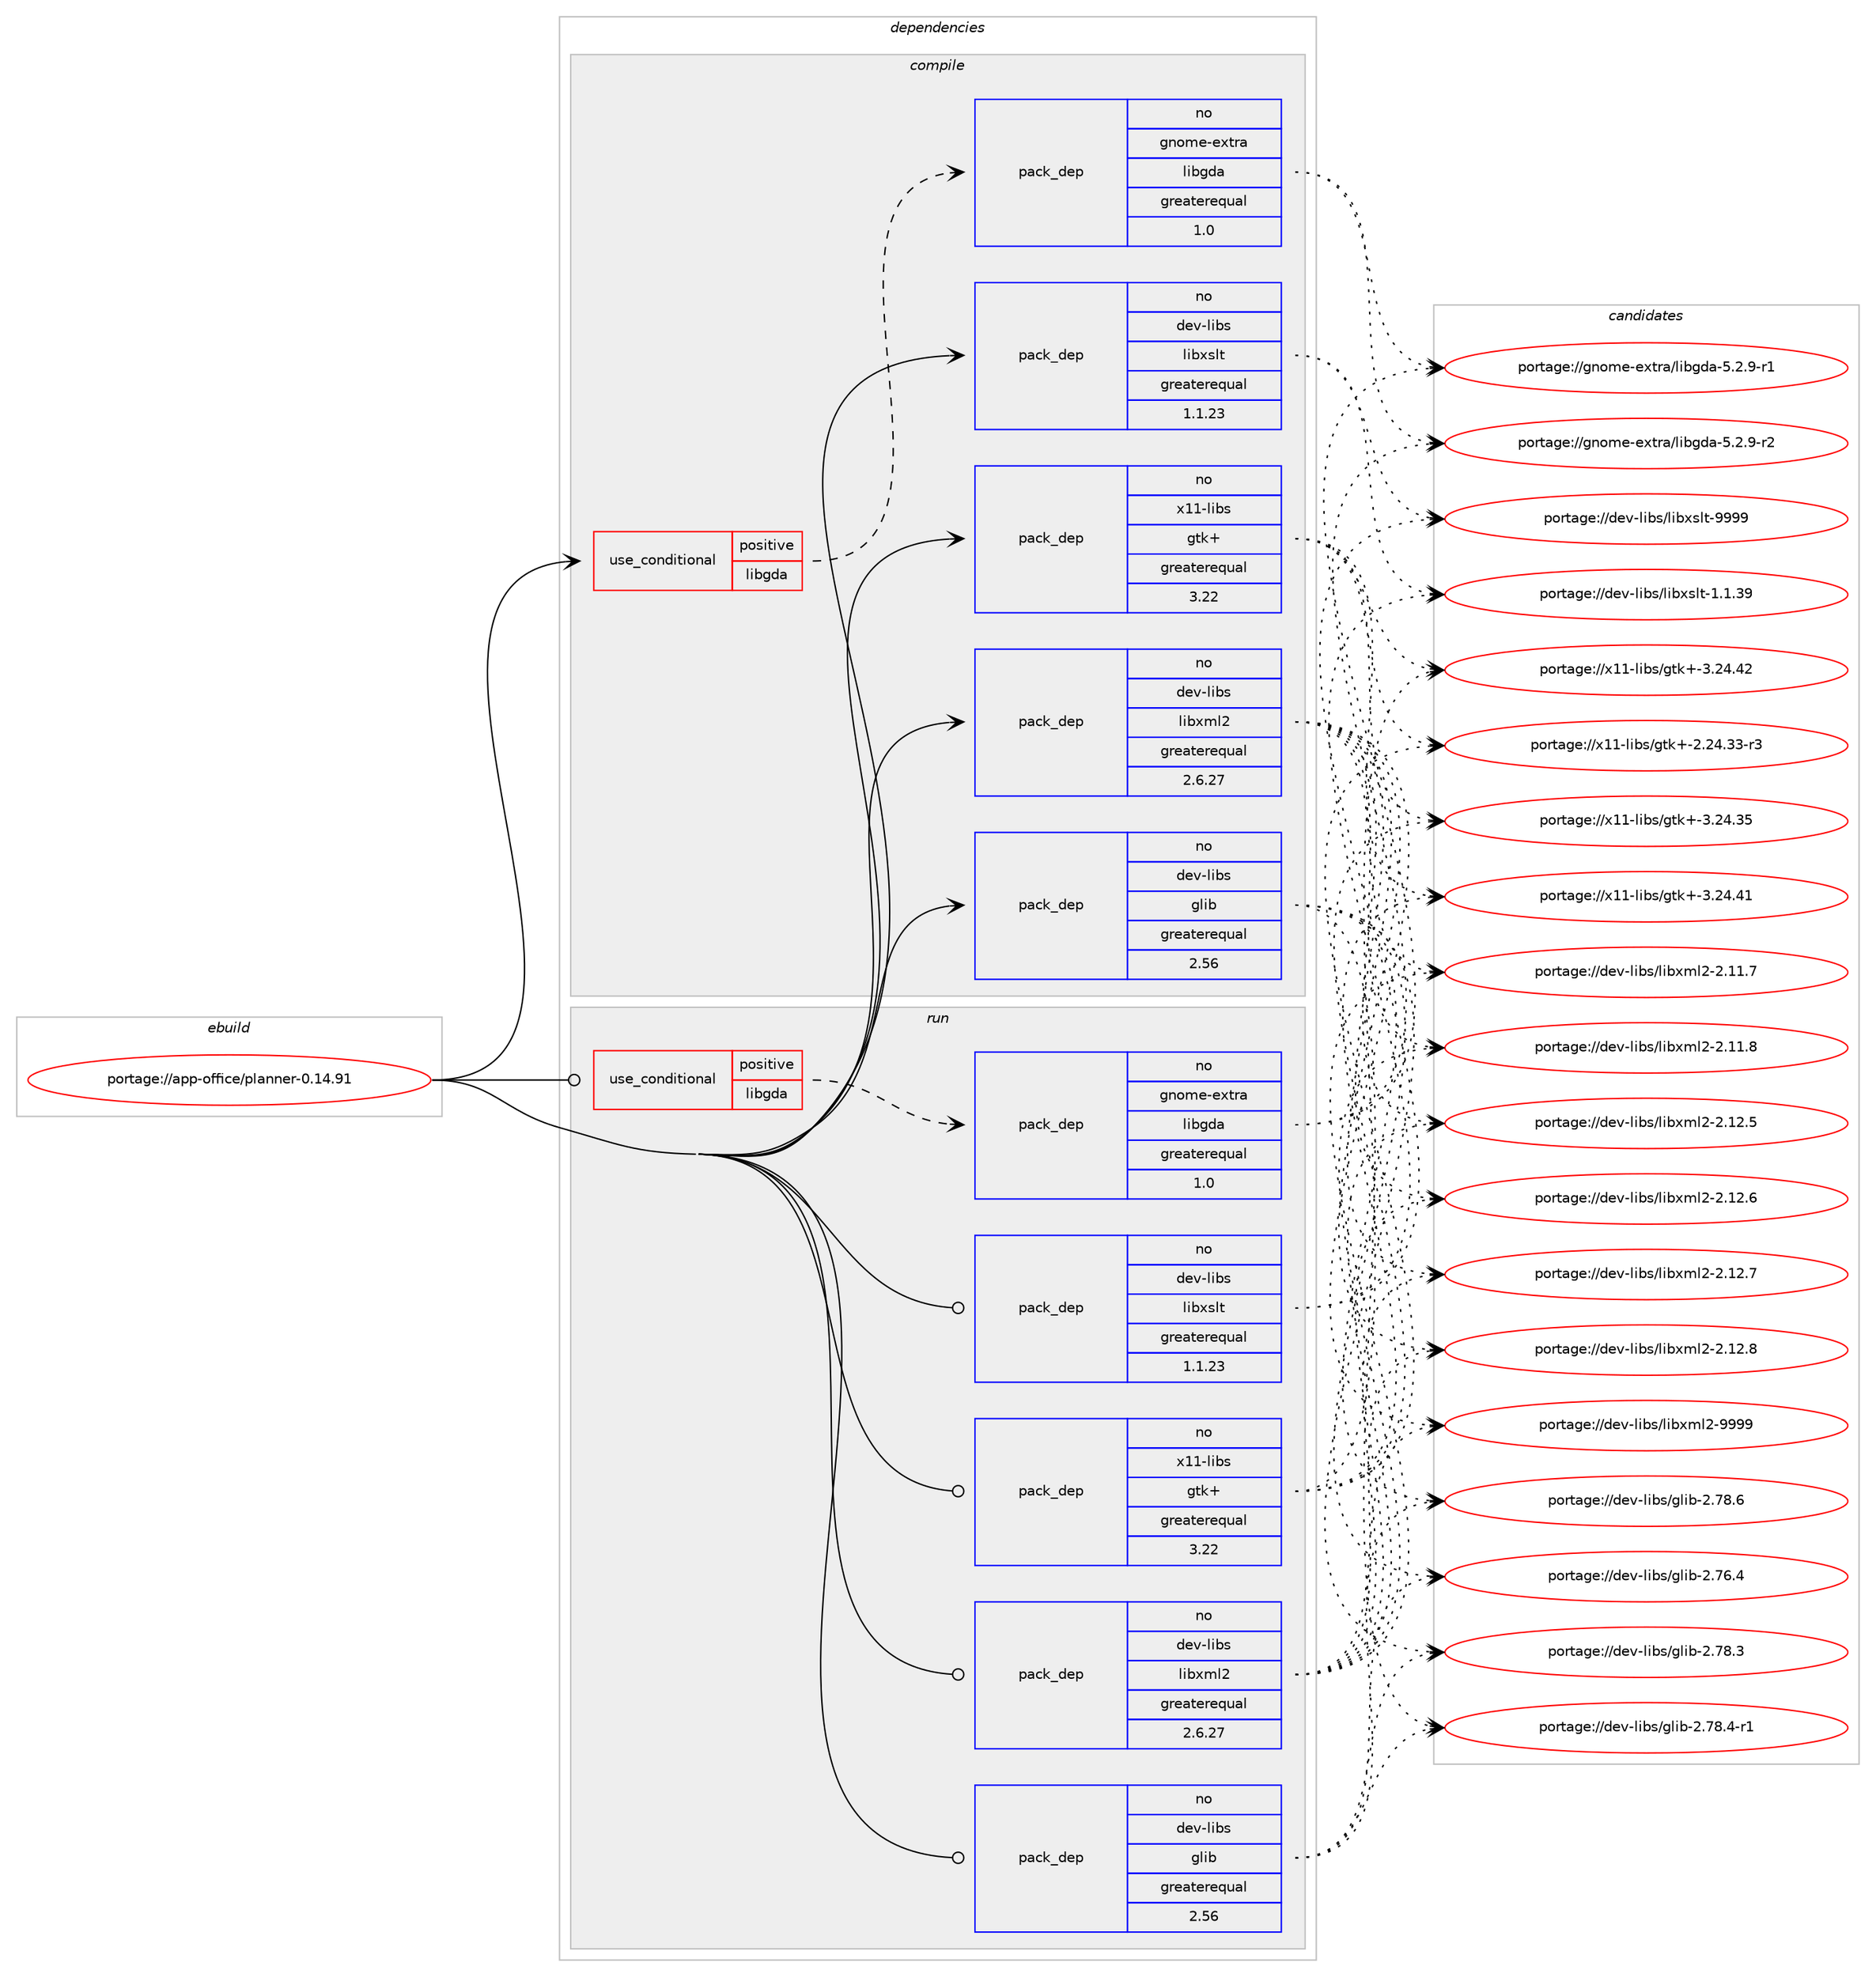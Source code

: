 digraph prolog {

# *************
# Graph options
# *************

newrank=true;
concentrate=true;
compound=true;
graph [rankdir=LR,fontname=Helvetica,fontsize=10,ranksep=1.5];#, ranksep=2.5, nodesep=0.2];
edge  [arrowhead=vee];
node  [fontname=Helvetica,fontsize=10];

# **********
# The ebuild
# **********

subgraph cluster_leftcol {
color=gray;
rank=same;
label=<<i>ebuild</i>>;
id [label="portage://app-office/planner-0.14.91", color=red, width=4, href="../app-office/planner-0.14.91.svg"];
}

# ****************
# The dependencies
# ****************

subgraph cluster_midcol {
color=gray;
label=<<i>dependencies</i>>;
subgraph cluster_compile {
fillcolor="#eeeeee";
style=filled;
label=<<i>compile</i>>;
subgraph cond13360 {
dependency21553 [label=<<TABLE BORDER="0" CELLBORDER="1" CELLSPACING="0" CELLPADDING="4"><TR><TD ROWSPAN="3" CELLPADDING="10">use_conditional</TD></TR><TR><TD>positive</TD></TR><TR><TD>libgda</TD></TR></TABLE>>, shape=none, color=red];
subgraph pack7773 {
dependency21554 [label=<<TABLE BORDER="0" CELLBORDER="1" CELLSPACING="0" CELLPADDING="4" WIDTH="220"><TR><TD ROWSPAN="6" CELLPADDING="30">pack_dep</TD></TR><TR><TD WIDTH="110">no</TD></TR><TR><TD>gnome-extra</TD></TR><TR><TD>libgda</TD></TR><TR><TD>greaterequal</TD></TR><TR><TD>1.0</TD></TR></TABLE>>, shape=none, color=blue];
}
dependency21553:e -> dependency21554:w [weight=20,style="dashed",arrowhead="vee"];
}
id:e -> dependency21553:w [weight=20,style="solid",arrowhead="vee"];
subgraph pack7774 {
dependency21555 [label=<<TABLE BORDER="0" CELLBORDER="1" CELLSPACING="0" CELLPADDING="4" WIDTH="220"><TR><TD ROWSPAN="6" CELLPADDING="30">pack_dep</TD></TR><TR><TD WIDTH="110">no</TD></TR><TR><TD>dev-libs</TD></TR><TR><TD>glib</TD></TR><TR><TD>greaterequal</TD></TR><TR><TD>2.56</TD></TR></TABLE>>, shape=none, color=blue];
}
id:e -> dependency21555:w [weight=20,style="solid",arrowhead="vee"];
subgraph pack7775 {
dependency21556 [label=<<TABLE BORDER="0" CELLBORDER="1" CELLSPACING="0" CELLPADDING="4" WIDTH="220"><TR><TD ROWSPAN="6" CELLPADDING="30">pack_dep</TD></TR><TR><TD WIDTH="110">no</TD></TR><TR><TD>dev-libs</TD></TR><TR><TD>libxml2</TD></TR><TR><TD>greaterequal</TD></TR><TR><TD>2.6.27</TD></TR></TABLE>>, shape=none, color=blue];
}
id:e -> dependency21556:w [weight=20,style="solid",arrowhead="vee"];
subgraph pack7776 {
dependency21557 [label=<<TABLE BORDER="0" CELLBORDER="1" CELLSPACING="0" CELLPADDING="4" WIDTH="220"><TR><TD ROWSPAN="6" CELLPADDING="30">pack_dep</TD></TR><TR><TD WIDTH="110">no</TD></TR><TR><TD>dev-libs</TD></TR><TR><TD>libxslt</TD></TR><TR><TD>greaterequal</TD></TR><TR><TD>1.1.23</TD></TR></TABLE>>, shape=none, color=blue];
}
id:e -> dependency21557:w [weight=20,style="solid",arrowhead="vee"];
subgraph pack7777 {
dependency21558 [label=<<TABLE BORDER="0" CELLBORDER="1" CELLSPACING="0" CELLPADDING="4" WIDTH="220"><TR><TD ROWSPAN="6" CELLPADDING="30">pack_dep</TD></TR><TR><TD WIDTH="110">no</TD></TR><TR><TD>x11-libs</TD></TR><TR><TD>gtk+</TD></TR><TR><TD>greaterequal</TD></TR><TR><TD>3.22</TD></TR></TABLE>>, shape=none, color=blue];
}
id:e -> dependency21558:w [weight=20,style="solid",arrowhead="vee"];
}
subgraph cluster_compileandrun {
fillcolor="#eeeeee";
style=filled;
label=<<i>compile and run</i>>;
}
subgraph cluster_run {
fillcolor="#eeeeee";
style=filled;
label=<<i>run</i>>;
subgraph cond13361 {
dependency21559 [label=<<TABLE BORDER="0" CELLBORDER="1" CELLSPACING="0" CELLPADDING="4"><TR><TD ROWSPAN="3" CELLPADDING="10">use_conditional</TD></TR><TR><TD>positive</TD></TR><TR><TD>libgda</TD></TR></TABLE>>, shape=none, color=red];
subgraph pack7778 {
dependency21560 [label=<<TABLE BORDER="0" CELLBORDER="1" CELLSPACING="0" CELLPADDING="4" WIDTH="220"><TR><TD ROWSPAN="6" CELLPADDING="30">pack_dep</TD></TR><TR><TD WIDTH="110">no</TD></TR><TR><TD>gnome-extra</TD></TR><TR><TD>libgda</TD></TR><TR><TD>greaterequal</TD></TR><TR><TD>1.0</TD></TR></TABLE>>, shape=none, color=blue];
}
dependency21559:e -> dependency21560:w [weight=20,style="dashed",arrowhead="vee"];
}
id:e -> dependency21559:w [weight=20,style="solid",arrowhead="odot"];
subgraph pack7779 {
dependency21561 [label=<<TABLE BORDER="0" CELLBORDER="1" CELLSPACING="0" CELLPADDING="4" WIDTH="220"><TR><TD ROWSPAN="6" CELLPADDING="30">pack_dep</TD></TR><TR><TD WIDTH="110">no</TD></TR><TR><TD>dev-libs</TD></TR><TR><TD>glib</TD></TR><TR><TD>greaterequal</TD></TR><TR><TD>2.56</TD></TR></TABLE>>, shape=none, color=blue];
}
id:e -> dependency21561:w [weight=20,style="solid",arrowhead="odot"];
subgraph pack7780 {
dependency21562 [label=<<TABLE BORDER="0" CELLBORDER="1" CELLSPACING="0" CELLPADDING="4" WIDTH="220"><TR><TD ROWSPAN="6" CELLPADDING="30">pack_dep</TD></TR><TR><TD WIDTH="110">no</TD></TR><TR><TD>dev-libs</TD></TR><TR><TD>libxml2</TD></TR><TR><TD>greaterequal</TD></TR><TR><TD>2.6.27</TD></TR></TABLE>>, shape=none, color=blue];
}
id:e -> dependency21562:w [weight=20,style="solid",arrowhead="odot"];
subgraph pack7781 {
dependency21563 [label=<<TABLE BORDER="0" CELLBORDER="1" CELLSPACING="0" CELLPADDING="4" WIDTH="220"><TR><TD ROWSPAN="6" CELLPADDING="30">pack_dep</TD></TR><TR><TD WIDTH="110">no</TD></TR><TR><TD>dev-libs</TD></TR><TR><TD>libxslt</TD></TR><TR><TD>greaterequal</TD></TR><TR><TD>1.1.23</TD></TR></TABLE>>, shape=none, color=blue];
}
id:e -> dependency21563:w [weight=20,style="solid",arrowhead="odot"];
subgraph pack7782 {
dependency21564 [label=<<TABLE BORDER="0" CELLBORDER="1" CELLSPACING="0" CELLPADDING="4" WIDTH="220"><TR><TD ROWSPAN="6" CELLPADDING="30">pack_dep</TD></TR><TR><TD WIDTH="110">no</TD></TR><TR><TD>x11-libs</TD></TR><TR><TD>gtk+</TD></TR><TR><TD>greaterequal</TD></TR><TR><TD>3.22</TD></TR></TABLE>>, shape=none, color=blue];
}
id:e -> dependency21564:w [weight=20,style="solid",arrowhead="odot"];
}
}

# **************
# The candidates
# **************

subgraph cluster_choices {
rank=same;
color=gray;
label=<<i>candidates</i>>;

subgraph choice7773 {
color=black;
nodesep=1;
choice10311011110910145101120116114974710810598103100974553465046574511449 [label="portage://gnome-extra/libgda-5.2.9-r1", color=red, width=4,href="../gnome-extra/libgda-5.2.9-r1.svg"];
choice10311011110910145101120116114974710810598103100974553465046574511450 [label="portage://gnome-extra/libgda-5.2.9-r2", color=red, width=4,href="../gnome-extra/libgda-5.2.9-r2.svg"];
dependency21554:e -> choice10311011110910145101120116114974710810598103100974553465046574511449:w [style=dotted,weight="100"];
dependency21554:e -> choice10311011110910145101120116114974710810598103100974553465046574511450:w [style=dotted,weight="100"];
}
subgraph choice7774 {
color=black;
nodesep=1;
choice1001011184510810598115471031081059845504655544652 [label="portage://dev-libs/glib-2.76.4", color=red, width=4,href="../dev-libs/glib-2.76.4.svg"];
choice1001011184510810598115471031081059845504655564651 [label="portage://dev-libs/glib-2.78.3", color=red, width=4,href="../dev-libs/glib-2.78.3.svg"];
choice10010111845108105981154710310810598455046555646524511449 [label="portage://dev-libs/glib-2.78.4-r1", color=red, width=4,href="../dev-libs/glib-2.78.4-r1.svg"];
choice1001011184510810598115471031081059845504655564654 [label="portage://dev-libs/glib-2.78.6", color=red, width=4,href="../dev-libs/glib-2.78.6.svg"];
dependency21555:e -> choice1001011184510810598115471031081059845504655544652:w [style=dotted,weight="100"];
dependency21555:e -> choice1001011184510810598115471031081059845504655564651:w [style=dotted,weight="100"];
dependency21555:e -> choice10010111845108105981154710310810598455046555646524511449:w [style=dotted,weight="100"];
dependency21555:e -> choice1001011184510810598115471031081059845504655564654:w [style=dotted,weight="100"];
}
subgraph choice7775 {
color=black;
nodesep=1;
choice100101118451081059811547108105981201091085045504649494655 [label="portage://dev-libs/libxml2-2.11.7", color=red, width=4,href="../dev-libs/libxml2-2.11.7.svg"];
choice100101118451081059811547108105981201091085045504649494656 [label="portage://dev-libs/libxml2-2.11.8", color=red, width=4,href="../dev-libs/libxml2-2.11.8.svg"];
choice100101118451081059811547108105981201091085045504649504653 [label="portage://dev-libs/libxml2-2.12.5", color=red, width=4,href="../dev-libs/libxml2-2.12.5.svg"];
choice100101118451081059811547108105981201091085045504649504654 [label="portage://dev-libs/libxml2-2.12.6", color=red, width=4,href="../dev-libs/libxml2-2.12.6.svg"];
choice100101118451081059811547108105981201091085045504649504655 [label="portage://dev-libs/libxml2-2.12.7", color=red, width=4,href="../dev-libs/libxml2-2.12.7.svg"];
choice100101118451081059811547108105981201091085045504649504656 [label="portage://dev-libs/libxml2-2.12.8", color=red, width=4,href="../dev-libs/libxml2-2.12.8.svg"];
choice10010111845108105981154710810598120109108504557575757 [label="portage://dev-libs/libxml2-9999", color=red, width=4,href="../dev-libs/libxml2-9999.svg"];
dependency21556:e -> choice100101118451081059811547108105981201091085045504649494655:w [style=dotted,weight="100"];
dependency21556:e -> choice100101118451081059811547108105981201091085045504649494656:w [style=dotted,weight="100"];
dependency21556:e -> choice100101118451081059811547108105981201091085045504649504653:w [style=dotted,weight="100"];
dependency21556:e -> choice100101118451081059811547108105981201091085045504649504654:w [style=dotted,weight="100"];
dependency21556:e -> choice100101118451081059811547108105981201091085045504649504655:w [style=dotted,weight="100"];
dependency21556:e -> choice100101118451081059811547108105981201091085045504649504656:w [style=dotted,weight="100"];
dependency21556:e -> choice10010111845108105981154710810598120109108504557575757:w [style=dotted,weight="100"];
}
subgraph choice7776 {
color=black;
nodesep=1;
choice1001011184510810598115471081059812011510811645494649465157 [label="portage://dev-libs/libxslt-1.1.39", color=red, width=4,href="../dev-libs/libxslt-1.1.39.svg"];
choice100101118451081059811547108105981201151081164557575757 [label="portage://dev-libs/libxslt-9999", color=red, width=4,href="../dev-libs/libxslt-9999.svg"];
dependency21557:e -> choice1001011184510810598115471081059812011510811645494649465157:w [style=dotted,weight="100"];
dependency21557:e -> choice100101118451081059811547108105981201151081164557575757:w [style=dotted,weight="100"];
}
subgraph choice7777 {
color=black;
nodesep=1;
choice12049494510810598115471031161074345504650524651514511451 [label="portage://x11-libs/gtk+-2.24.33-r3", color=red, width=4,href="../x11-libs/gtk+-2.24.33-r3.svg"];
choice1204949451081059811547103116107434551465052465153 [label="portage://x11-libs/gtk+-3.24.35", color=red, width=4,href="../x11-libs/gtk+-3.24.35.svg"];
choice1204949451081059811547103116107434551465052465249 [label="portage://x11-libs/gtk+-3.24.41", color=red, width=4,href="../x11-libs/gtk+-3.24.41.svg"];
choice1204949451081059811547103116107434551465052465250 [label="portage://x11-libs/gtk+-3.24.42", color=red, width=4,href="../x11-libs/gtk+-3.24.42.svg"];
dependency21558:e -> choice12049494510810598115471031161074345504650524651514511451:w [style=dotted,weight="100"];
dependency21558:e -> choice1204949451081059811547103116107434551465052465153:w [style=dotted,weight="100"];
dependency21558:e -> choice1204949451081059811547103116107434551465052465249:w [style=dotted,weight="100"];
dependency21558:e -> choice1204949451081059811547103116107434551465052465250:w [style=dotted,weight="100"];
}
subgraph choice7778 {
color=black;
nodesep=1;
choice10311011110910145101120116114974710810598103100974553465046574511449 [label="portage://gnome-extra/libgda-5.2.9-r1", color=red, width=4,href="../gnome-extra/libgda-5.2.9-r1.svg"];
choice10311011110910145101120116114974710810598103100974553465046574511450 [label="portage://gnome-extra/libgda-5.2.9-r2", color=red, width=4,href="../gnome-extra/libgda-5.2.9-r2.svg"];
dependency21560:e -> choice10311011110910145101120116114974710810598103100974553465046574511449:w [style=dotted,weight="100"];
dependency21560:e -> choice10311011110910145101120116114974710810598103100974553465046574511450:w [style=dotted,weight="100"];
}
subgraph choice7779 {
color=black;
nodesep=1;
choice1001011184510810598115471031081059845504655544652 [label="portage://dev-libs/glib-2.76.4", color=red, width=4,href="../dev-libs/glib-2.76.4.svg"];
choice1001011184510810598115471031081059845504655564651 [label="portage://dev-libs/glib-2.78.3", color=red, width=4,href="../dev-libs/glib-2.78.3.svg"];
choice10010111845108105981154710310810598455046555646524511449 [label="portage://dev-libs/glib-2.78.4-r1", color=red, width=4,href="../dev-libs/glib-2.78.4-r1.svg"];
choice1001011184510810598115471031081059845504655564654 [label="portage://dev-libs/glib-2.78.6", color=red, width=4,href="../dev-libs/glib-2.78.6.svg"];
dependency21561:e -> choice1001011184510810598115471031081059845504655544652:w [style=dotted,weight="100"];
dependency21561:e -> choice1001011184510810598115471031081059845504655564651:w [style=dotted,weight="100"];
dependency21561:e -> choice10010111845108105981154710310810598455046555646524511449:w [style=dotted,weight="100"];
dependency21561:e -> choice1001011184510810598115471031081059845504655564654:w [style=dotted,weight="100"];
}
subgraph choice7780 {
color=black;
nodesep=1;
choice100101118451081059811547108105981201091085045504649494655 [label="portage://dev-libs/libxml2-2.11.7", color=red, width=4,href="../dev-libs/libxml2-2.11.7.svg"];
choice100101118451081059811547108105981201091085045504649494656 [label="portage://dev-libs/libxml2-2.11.8", color=red, width=4,href="../dev-libs/libxml2-2.11.8.svg"];
choice100101118451081059811547108105981201091085045504649504653 [label="portage://dev-libs/libxml2-2.12.5", color=red, width=4,href="../dev-libs/libxml2-2.12.5.svg"];
choice100101118451081059811547108105981201091085045504649504654 [label="portage://dev-libs/libxml2-2.12.6", color=red, width=4,href="../dev-libs/libxml2-2.12.6.svg"];
choice100101118451081059811547108105981201091085045504649504655 [label="portage://dev-libs/libxml2-2.12.7", color=red, width=4,href="../dev-libs/libxml2-2.12.7.svg"];
choice100101118451081059811547108105981201091085045504649504656 [label="portage://dev-libs/libxml2-2.12.8", color=red, width=4,href="../dev-libs/libxml2-2.12.8.svg"];
choice10010111845108105981154710810598120109108504557575757 [label="portage://dev-libs/libxml2-9999", color=red, width=4,href="../dev-libs/libxml2-9999.svg"];
dependency21562:e -> choice100101118451081059811547108105981201091085045504649494655:w [style=dotted,weight="100"];
dependency21562:e -> choice100101118451081059811547108105981201091085045504649494656:w [style=dotted,weight="100"];
dependency21562:e -> choice100101118451081059811547108105981201091085045504649504653:w [style=dotted,weight="100"];
dependency21562:e -> choice100101118451081059811547108105981201091085045504649504654:w [style=dotted,weight="100"];
dependency21562:e -> choice100101118451081059811547108105981201091085045504649504655:w [style=dotted,weight="100"];
dependency21562:e -> choice100101118451081059811547108105981201091085045504649504656:w [style=dotted,weight="100"];
dependency21562:e -> choice10010111845108105981154710810598120109108504557575757:w [style=dotted,weight="100"];
}
subgraph choice7781 {
color=black;
nodesep=1;
choice1001011184510810598115471081059812011510811645494649465157 [label="portage://dev-libs/libxslt-1.1.39", color=red, width=4,href="../dev-libs/libxslt-1.1.39.svg"];
choice100101118451081059811547108105981201151081164557575757 [label="portage://dev-libs/libxslt-9999", color=red, width=4,href="../dev-libs/libxslt-9999.svg"];
dependency21563:e -> choice1001011184510810598115471081059812011510811645494649465157:w [style=dotted,weight="100"];
dependency21563:e -> choice100101118451081059811547108105981201151081164557575757:w [style=dotted,weight="100"];
}
subgraph choice7782 {
color=black;
nodesep=1;
choice12049494510810598115471031161074345504650524651514511451 [label="portage://x11-libs/gtk+-2.24.33-r3", color=red, width=4,href="../x11-libs/gtk+-2.24.33-r3.svg"];
choice1204949451081059811547103116107434551465052465153 [label="portage://x11-libs/gtk+-3.24.35", color=red, width=4,href="../x11-libs/gtk+-3.24.35.svg"];
choice1204949451081059811547103116107434551465052465249 [label="portage://x11-libs/gtk+-3.24.41", color=red, width=4,href="../x11-libs/gtk+-3.24.41.svg"];
choice1204949451081059811547103116107434551465052465250 [label="portage://x11-libs/gtk+-3.24.42", color=red, width=4,href="../x11-libs/gtk+-3.24.42.svg"];
dependency21564:e -> choice12049494510810598115471031161074345504650524651514511451:w [style=dotted,weight="100"];
dependency21564:e -> choice1204949451081059811547103116107434551465052465153:w [style=dotted,weight="100"];
dependency21564:e -> choice1204949451081059811547103116107434551465052465249:w [style=dotted,weight="100"];
dependency21564:e -> choice1204949451081059811547103116107434551465052465250:w [style=dotted,weight="100"];
}
}

}
